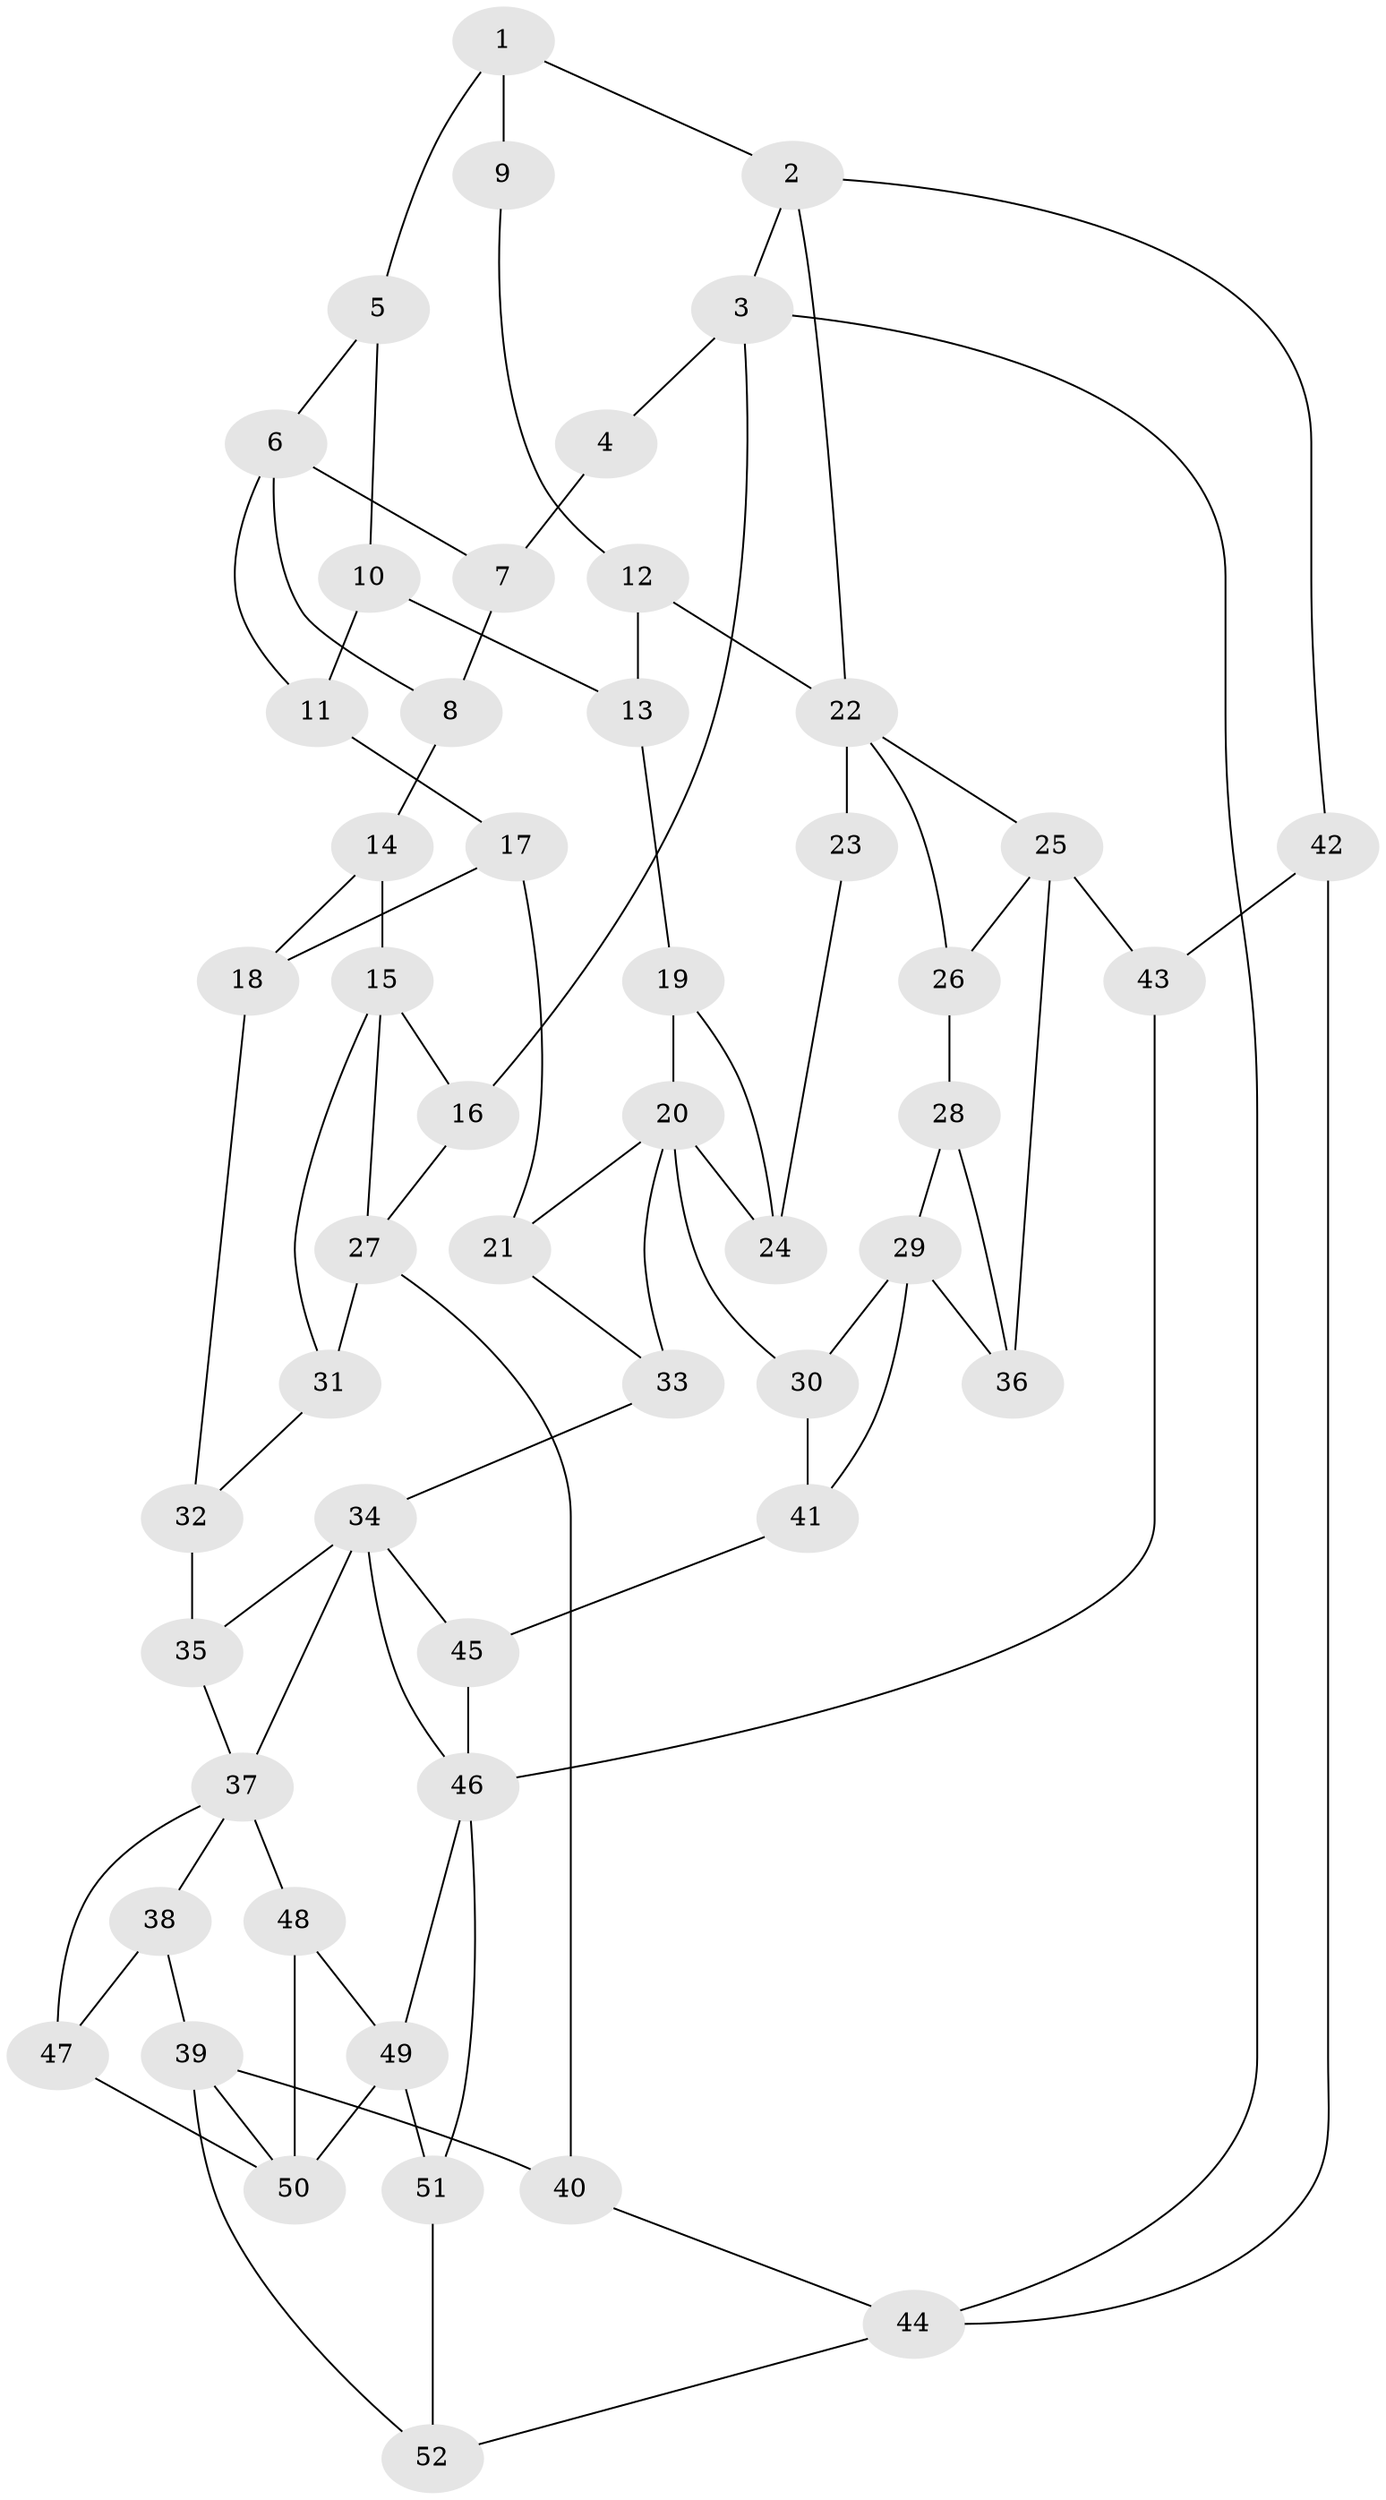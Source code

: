 // original degree distribution, {3: 0.019230769230769232, 6: 0.2403846153846154, 5: 0.4807692307692308, 4: 0.25961538461538464}
// Generated by graph-tools (version 1.1) at 2025/38/03/09/25 02:38:55]
// undirected, 52 vertices, 87 edges
graph export_dot {
graph [start="1"]
  node [color=gray90,style=filled];
  1;
  2;
  3;
  4;
  5;
  6;
  7;
  8;
  9;
  10;
  11;
  12;
  13;
  14;
  15;
  16;
  17;
  18;
  19;
  20;
  21;
  22;
  23;
  24;
  25;
  26;
  27;
  28;
  29;
  30;
  31;
  32;
  33;
  34;
  35;
  36;
  37;
  38;
  39;
  40;
  41;
  42;
  43;
  44;
  45;
  46;
  47;
  48;
  49;
  50;
  51;
  52;
  1 -- 2 [weight=1.0];
  1 -- 5 [weight=1.0];
  1 -- 9 [weight=2.0];
  2 -- 3 [weight=1.0];
  2 -- 22 [weight=1.0];
  2 -- 42 [weight=1.0];
  3 -- 4 [weight=1.0];
  3 -- 16 [weight=1.0];
  3 -- 44 [weight=1.0];
  4 -- 7 [weight=2.0];
  5 -- 6 [weight=1.0];
  5 -- 10 [weight=1.0];
  6 -- 7 [weight=2.0];
  6 -- 8 [weight=1.0];
  6 -- 11 [weight=1.0];
  7 -- 8 [weight=2.0];
  8 -- 14 [weight=2.0];
  9 -- 12 [weight=1.0];
  10 -- 11 [weight=1.0];
  10 -- 13 [weight=1.0];
  11 -- 17 [weight=1.0];
  12 -- 13 [weight=1.0];
  12 -- 22 [weight=1.0];
  13 -- 19 [weight=1.0];
  14 -- 15 [weight=2.0];
  14 -- 18 [weight=2.0];
  15 -- 16 [weight=1.0];
  15 -- 27 [weight=1.0];
  15 -- 31 [weight=1.0];
  16 -- 27 [weight=1.0];
  17 -- 18 [weight=1.0];
  17 -- 21 [weight=1.0];
  18 -- 32 [weight=1.0];
  19 -- 20 [weight=1.0];
  19 -- 24 [weight=1.0];
  20 -- 21 [weight=1.0];
  20 -- 24 [weight=1.0];
  20 -- 30 [weight=2.0];
  20 -- 33 [weight=1.0];
  21 -- 33 [weight=1.0];
  22 -- 23 [weight=2.0];
  22 -- 25 [weight=1.0];
  22 -- 26 [weight=1.0];
  23 -- 24 [weight=1.0];
  25 -- 26 [weight=1.0];
  25 -- 36 [weight=1.0];
  25 -- 43 [weight=2.0];
  26 -- 28 [weight=1.0];
  27 -- 31 [weight=2.0];
  27 -- 40 [weight=2.0];
  28 -- 29 [weight=1.0];
  28 -- 36 [weight=1.0];
  29 -- 30 [weight=3.0];
  29 -- 36 [weight=1.0];
  29 -- 41 [weight=1.0];
  30 -- 41 [weight=1.0];
  31 -- 32 [weight=1.0];
  32 -- 35 [weight=1.0];
  33 -- 34 [weight=1.0];
  34 -- 35 [weight=1.0];
  34 -- 37 [weight=1.0];
  34 -- 45 [weight=1.0];
  34 -- 46 [weight=1.0];
  35 -- 37 [weight=1.0];
  37 -- 38 [weight=1.0];
  37 -- 47 [weight=1.0];
  37 -- 48 [weight=2.0];
  38 -- 39 [weight=1.0];
  38 -- 47 [weight=1.0];
  39 -- 40 [weight=2.0];
  39 -- 50 [weight=1.0];
  39 -- 52 [weight=1.0];
  40 -- 44 [weight=1.0];
  41 -- 45 [weight=1.0];
  42 -- 43 [weight=2.0];
  42 -- 44 [weight=1.0];
  43 -- 46 [weight=2.0];
  44 -- 52 [weight=1.0];
  45 -- 46 [weight=1.0];
  46 -- 49 [weight=1.0];
  46 -- 51 [weight=1.0];
  47 -- 50 [weight=1.0];
  48 -- 49 [weight=1.0];
  48 -- 50 [weight=1.0];
  49 -- 50 [weight=1.0];
  49 -- 51 [weight=1.0];
  51 -- 52 [weight=1.0];
}
